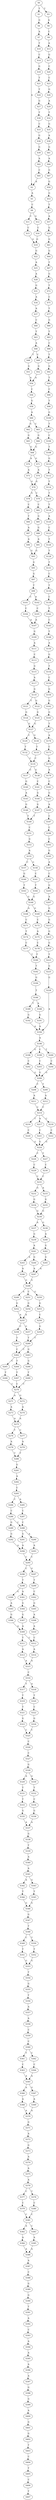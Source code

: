 strict digraph  {
	S0 -> S1 [ label = T ];
	S0 -> S2 [ label = A ];
	S0 -> S3 [ label = T ];
	S1 -> S4 [ label = G ];
	S2 -> S5 [ label = A ];
	S3 -> S6 [ label = A ];
	S4 -> S7 [ label = A ];
	S5 -> S8 [ label = C ];
	S6 -> S9 [ label = C ];
	S7 -> S10 [ label = T ];
	S8 -> S11 [ label = C ];
	S8 -> S12 [ label = G ];
	S9 -> S13 [ label = A ];
	S10 -> S14 [ label = C ];
	S11 -> S15 [ label = C ];
	S12 -> S16 [ label = C ];
	S13 -> S17 [ label = G ];
	S14 -> S18 [ label = G ];
	S15 -> S19 [ label = G ];
	S16 -> S19 [ label = G ];
	S17 -> S20 [ label = C ];
	S18 -> S21 [ label = T ];
	S19 -> S22 [ label = G ];
	S20 -> S23 [ label = C ];
	S21 -> S24 [ label = T ];
	S22 -> S25 [ label = A ];
	S23 -> S26 [ label = G ];
	S24 -> S27 [ label = G ];
	S25 -> S28 [ label = A ];
	S26 -> S29 [ label = A ];
	S27 -> S30 [ label = T ];
	S28 -> S31 [ label = G ];
	S29 -> S32 [ label = T ];
	S30 -> S33 [ label = C ];
	S31 -> S34 [ label = A ];
	S32 -> S35 [ label = G ];
	S33 -> S36 [ label = G ];
	S34 -> S37 [ label = A ];
	S35 -> S38 [ label = A ];
	S36 -> S39 [ label = G ];
	S37 -> S40 [ label = C ];
	S38 -> S41 [ label = G ];
	S39 -> S42 [ label = A ];
	S40 -> S43 [ label = T ];
	S41 -> S44 [ label = A ];
	S42 -> S45 [ label = C ];
	S43 -> S46 [ label = A ];
	S44 -> S47 [ label = G ];
	S45 -> S2 [ label = A ];
	S46 -> S48 [ label = T ];
	S46 -> S49 [ label = C ];
	S47 -> S50 [ label = G ];
	S48 -> S51 [ label = G ];
	S49 -> S52 [ label = G ];
	S50 -> S53 [ label = G ];
	S51 -> S54 [ label = A ];
	S52 -> S54 [ label = A ];
	S53 -> S55 [ label = T ];
	S54 -> S56 [ label = C ];
	S55 -> S57 [ label = A ];
	S56 -> S58 [ label = G ];
	S57 -> S59 [ label = G ];
	S58 -> S60 [ label = A ];
	S59 -> S61 [ label = G ];
	S60 -> S62 [ label = G ];
	S60 -> S63 [ label = C ];
	S61 -> S64 [ label = G ];
	S62 -> S65 [ label = G ];
	S63 -> S66 [ label = G ];
	S64 -> S67 [ label = T ];
	S65 -> S68 [ label = G ];
	S66 -> S68 [ label = G ];
	S67 -> S69 [ label = G ];
	S68 -> S70 [ label = A ];
	S68 -> S71 [ label = G ];
	S69 -> S72 [ label = T ];
	S70 -> S73 [ label = A ];
	S71 -> S74 [ label = A ];
	S72 -> S75 [ label = C ];
	S73 -> S76 [ label = G ];
	S74 -> S76 [ label = G ];
	S75 -> S77 [ label = T ];
	S76 -> S78 [ label = G ];
	S76 -> S79 [ label = C ];
	S77 -> S80 [ label = G ];
	S78 -> S81 [ label = C ];
	S79 -> S82 [ label = C ];
	S80 -> S83 [ label = T ];
	S81 -> S84 [ label = T ];
	S82 -> S85 [ label = G ];
	S83 -> S86 [ label = C ];
	S84 -> S87 [ label = A ];
	S85 -> S88 [ label = G ];
	S86 -> S89 [ label = T ];
	S87 -> S90 [ label = A ];
	S88 -> S91 [ label = A ];
	S89 -> S92 [ label = G ];
	S90 -> S93 [ label = G ];
	S91 -> S93 [ label = G ];
	S92 -> S94 [ label = T ];
	S93 -> S95 [ label = G ];
	S94 -> S96 [ label = C ];
	S95 -> S97 [ label = G ];
	S96 -> S98 [ label = T ];
	S97 -> S99 [ label = T ];
	S98 -> S100 [ label = G ];
	S99 -> S101 [ label = C ];
	S99 -> S102 [ label = A ];
	S100 -> S103 [ label = T ];
	S101 -> S104 [ label = C ];
	S102 -> S105 [ label = C ];
	S103 -> S106 [ label = C ];
	S104 -> S107 [ label = A ];
	S105 -> S107 [ label = A ];
	S106 -> S108 [ label = T ];
	S107 -> S109 [ label = G ];
	S108 -> S110 [ label = G ];
	S109 -> S111 [ label = A ];
	S110 -> S112 [ label = T ];
	S111 -> S113 [ label = C ];
	S112 -> S114 [ label = T ];
	S113 -> S115 [ label = G ];
	S114 -> S116 [ label = T ];
	S115 -> S117 [ label = A ];
	S116 -> S118 [ label = T ];
	S117 -> S119 [ label = G ];
	S118 -> S120 [ label = A ];
	S119 -> S121 [ label = T ];
	S119 -> S122 [ label = G ];
	S120 -> S123 [ label = C ];
	S121 -> S124 [ label = G ];
	S122 -> S125 [ label = G ];
	S123 -> S126 [ label = T ];
	S124 -> S127 [ label = G ];
	S125 -> S127 [ label = G ];
	S126 -> S128 [ label = T ];
	S127 -> S129 [ label = C ];
	S127 -> S130 [ label = G ];
	S128 -> S131 [ label = T ];
	S129 -> S132 [ label = T ];
	S130 -> S133 [ label = T ];
	S131 -> S134 [ label = C ];
	S132 -> S135 [ label = C ];
	S133 -> S135 [ label = C ];
	S134 -> S136 [ label = T ];
	S135 -> S137 [ label = C ];
	S135 -> S138 [ label = G ];
	S136 -> S139 [ label = C ];
	S137 -> S140 [ label = G ];
	S138 -> S141 [ label = C ];
	S139 -> S142 [ label = T ];
	S140 -> S143 [ label = A ];
	S141 -> S144 [ label = G ];
	S142 -> S145 [ label = C ];
	S143 -> S146 [ label = G ];
	S144 -> S147 [ label = G ];
	S145 -> S148 [ label = T ];
	S146 -> S149 [ label = T ];
	S147 -> S149 [ label = T ];
	S148 -> S150 [ label = A ];
	S149 -> S151 [ label = C ];
	S150 -> S152 [ label = G ];
	S151 -> S153 [ label = G ];
	S152 -> S154 [ label = T ];
	S153 -> S155 [ label = A ];
	S154 -> S156 [ label = C ];
	S155 -> S157 [ label = C ];
	S155 -> S158 [ label = G ];
	S156 -> S159 [ label = G ];
	S157 -> S160 [ label = G ];
	S158 -> S161 [ label = C ];
	S159 -> S162 [ label = G ];
	S160 -> S163 [ label = T ];
	S161 -> S164 [ label = T ];
	S162 -> S165 [ label = G ];
	S163 -> S166 [ label = G ];
	S164 -> S166 [ label = G ];
	S165 -> S167 [ label = T ];
	S166 -> S168 [ label = A ];
	S166 -> S169 [ label = G ];
	S167 -> S170 [ label = A ];
	S168 -> S171 [ label = C ];
	S169 -> S172 [ label = C ];
	S170 -> S173 [ label = C ];
	S171 -> S174 [ label = T ];
	S172 -> S175 [ label = A ];
	S173 -> S176 [ label = G ];
	S174 -> S177 [ label = C ];
	S175 -> S178 [ label = C ];
	S176 -> S179 [ label = A ];
	S177 -> S180 [ label = T ];
	S178 -> S180 [ label = T ];
	S179 -> S181 [ label = C ];
	S180 -> S182 [ label = T ];
	S181 -> S183 [ label = G ];
	S182 -> S184 [ label = G ];
	S183 -> S185 [ label = A ];
	S184 -> S186 [ label = T ];
	S185 -> S187 [ label = C ];
	S186 -> S188 [ label = A ];
	S186 -> S189 [ label = T ];
	S187 -> S190 [ label = C ];
	S188 -> S191 [ label = G ];
	S189 -> S192 [ label = G ];
	S190 -> S193 [ label = C ];
	S191 -> S194 [ label = A ];
	S192 -> S194 [ label = A ];
	S193 -> S195 [ label = G ];
	S194 -> S196 [ label = A ];
	S195 -> S197 [ label = A ];
	S196 -> S198 [ label = G ];
	S196 -> S199 [ label = C ];
	S196 -> S200 [ label = T ];
	S197 -> S201 [ label = C ];
	S198 -> S202 [ label = C ];
	S199 -> S203 [ label = C ];
	S200 -> S204 [ label = C ];
	S201 -> S205 [ label = G ];
	S202 -> S206 [ label = G ];
	S203 -> S206 [ label = G ];
	S204 -> S206 [ label = G ];
	S205 -> S207 [ label = A ];
	S206 -> S208 [ label = C ];
	S206 -> S209 [ label = T ];
	S207 -> S210 [ label = G ];
	S208 -> S211 [ label = A ];
	S209 -> S212 [ label = A ];
	S210 -> S213 [ label = G ];
	S211 -> S214 [ label = C ];
	S212 -> S214 [ label = C ];
	S213 -> S215 [ label = G ];
	S214 -> S216 [ label = T ];
	S214 -> S217 [ label = A ];
	S214 -> S218 [ label = C ];
	S215 -> S219 [ label = G ];
	S216 -> S220 [ label = C ];
	S217 -> S221 [ label = C ];
	S218 -> S222 [ label = C ];
	S219 -> S223 [ label = T ];
	S220 -> S224 [ label = G ];
	S221 -> S224 [ label = G ];
	S222 -> S224 [ label = G ];
	S223 -> S225 [ label = G ];
	S224 -> S226 [ label = C ];
	S224 -> S227 [ label = T ];
	S225 -> S228 [ label = G ];
	S226 -> S229 [ label = C ];
	S227 -> S230 [ label = C ];
	S228 -> S194 [ label = A ];
	S229 -> S231 [ label = C ];
	S230 -> S231 [ label = C ];
	S231 -> S232 [ label = G ];
	S231 -> S233 [ label = A ];
	S232 -> S234 [ label = G ];
	S233 -> S235 [ label = G ];
	S234 -> S236 [ label = G ];
	S235 -> S236 [ label = G ];
	S236 -> S237 [ label = A ];
	S236 -> S238 [ label = G ];
	S237 -> S239 [ label = G ];
	S238 -> S240 [ label = A ];
	S239 -> S241 [ label = A ];
	S240 -> S242 [ label = G ];
	S241 -> S243 [ label = A ];
	S241 -> S244 [ label = G ];
	S242 -> S245 [ label = G ];
	S243 -> S246 [ label = A ];
	S244 -> S247 [ label = A ];
	S245 -> S247 [ label = A ];
	S246 -> S248 [ label = G ];
	S247 -> S248 [ label = G ];
	S248 -> S249 [ label = A ];
	S248 -> S250 [ label = G ];
	S248 -> S251 [ label = C ];
	S249 -> S252 [ label = G ];
	S250 -> S253 [ label = G ];
	S251 -> S254 [ label = G ];
	S252 -> S255 [ label = A ];
	S253 -> S256 [ label = C ];
	S254 -> S255 [ label = A ];
	S255 -> S257 [ label = G ];
	S255 -> S258 [ label = C ];
	S256 -> S259 [ label = G ];
	S257 -> S260 [ label = T ];
	S258 -> S261 [ label = T ];
	S259 -> S260 [ label = T ];
	S260 -> S262 [ label = C ];
	S260 -> S263 [ label = G ];
	S261 -> S262 [ label = C ];
	S262 -> S264 [ label = T ];
	S262 -> S265 [ label = C ];
	S263 -> S266 [ label = G ];
	S264 -> S267 [ label = T ];
	S265 -> S268 [ label = T ];
	S266 -> S269 [ label = T ];
	S267 -> S270 [ label = C ];
	S268 -> S270 [ label = C ];
	S269 -> S270 [ label = C ];
	S270 -> S271 [ label = A ];
	S270 -> S272 [ label = G ];
	S271 -> S273 [ label = A ];
	S272 -> S274 [ label = A ];
	S273 -> S275 [ label = A ];
	S274 -> S275 [ label = A ];
	S275 -> S276 [ label = T ];
	S275 -> S277 [ label = C ];
	S276 -> S278 [ label = A ];
	S277 -> S279 [ label = A ];
	S278 -> S280 [ label = T ];
	S279 -> S280 [ label = T ];
	S280 -> S281 [ label = G ];
	S281 -> S282 [ label = A ];
	S282 -> S283 [ label = C ];
	S283 -> S284 [ label = C ];
	S283 -> S285 [ label = A ];
	S284 -> S286 [ label = C ];
	S285 -> S287 [ label = C ];
	S286 -> S288 [ label = C ];
	S286 -> S289 [ label = G ];
	S287 -> S288 [ label = C ];
	S288 -> S290 [ label = A ];
	S288 -> S291 [ label = G ];
	S289 -> S292 [ label = G ];
	S290 -> S293 [ label = A ];
	S291 -> S294 [ label = A ];
	S292 -> S294 [ label = A ];
	S293 -> S295 [ label = C ];
	S294 -> S295 [ label = C ];
	S295 -> S296 [ label = C ];
	S295 -> S297 [ label = G ];
	S296 -> S298 [ label = T ];
	S297 -> S299 [ label = T ];
	S298 -> S300 [ label = G ];
	S298 -> S301 [ label = A ];
	S299 -> S302 [ label = C ];
	S300 -> S303 [ label = A ];
	S301 -> S304 [ label = G ];
	S302 -> S305 [ label = G ];
	S303 -> S306 [ label = G ];
	S304 -> S307 [ label = G ];
	S305 -> S308 [ label = A ];
	S306 -> S309 [ label = A ];
	S307 -> S309 [ label = A ];
	S308 -> S310 [ label = A ];
	S309 -> S311 [ label = T ];
	S309 -> S312 [ label = C ];
	S310 -> S312 [ label = C ];
	S311 -> S313 [ label = A ];
	S312 -> S314 [ label = A ];
	S313 -> S315 [ label = A ];
	S314 -> S315 [ label = A ];
	S315 -> S316 [ label = C ];
	S316 -> S317 [ label = T ];
	S316 -> S318 [ label = A ];
	S317 -> S319 [ label = T ];
	S318 -> S320 [ label = T ];
	S319 -> S321 [ label = T ];
	S320 -> S322 [ label = C ];
	S321 -> S323 [ label = G ];
	S322 -> S324 [ label = G ];
	S323 -> S325 [ label = C ];
	S324 -> S325 [ label = C ];
	S325 -> S326 [ label = C ];
	S326 -> S327 [ label = C ];
	S327 -> S328 [ label = G ];
	S328 -> S329 [ label = A ];
	S328 -> S330 [ label = G ];
	S329 -> S331 [ label = T ];
	S330 -> S332 [ label = T ];
	S331 -> S333 [ label = T ];
	S332 -> S334 [ label = C ];
	S333 -> S335 [ label = G ];
	S334 -> S336 [ label = G ];
	S335 -> S337 [ label = A ];
	S336 -> S337 [ label = A ];
	S337 -> S338 [ label = G ];
	S338 -> S339 [ label = T ];
	S339 -> S340 [ label = A ];
	S340 -> S341 [ label = A ];
	S341 -> S342 [ label = A ];
	S341 -> S343 [ label = G ];
	S342 -> S344 [ label = T ];
	S343 -> S345 [ label = T ];
	S344 -> S346 [ label = G ];
	S345 -> S346 [ label = G ];
	S346 -> S347 [ label = G ];
	S347 -> S348 [ label = T ];
	S348 -> S349 [ label = C ];
	S348 -> S350 [ label = T ];
	S349 -> S351 [ label = T ];
	S350 -> S352 [ label = T ];
	S351 -> S353 [ label = G ];
	S352 -> S353 [ label = G ];
	S353 -> S354 [ label = T ];
	S354 -> S355 [ label = G ];
	S355 -> S356 [ label = T ];
	S356 -> S357 [ label = A ];
	S357 -> S358 [ label = A ];
	S358 -> S359 [ label = C ];
	S359 -> S360 [ label = C ];
	S360 -> S361 [ label = T ];
	S360 -> S362 [ label = C ];
	S361 -> S363 [ label = C ];
	S362 -> S364 [ label = C ];
	S363 -> S365 [ label = A ];
	S364 -> S365 [ label = A ];
	S365 -> S366 [ label = A ];
	S365 -> S367 [ label = G ];
	S366 -> S368 [ label = A ];
	S367 -> S369 [ label = A ];
	S368 -> S370 [ label = A ];
	S369 -> S370 [ label = A ];
	S370 -> S371 [ label = G ];
	S371 -> S372 [ label = A ];
	S372 -> S373 [ label = G ];
	S373 -> S374 [ label = A ];
	S374 -> S375 [ label = A ];
	S375 -> S376 [ label = A ];
	S376 -> S377 [ label = C ];
	S376 -> S378 [ label = T ];
	S377 -> S379 [ label = C ];
	S378 -> S380 [ label = C ];
	S379 -> S381 [ label = C ];
	S380 -> S381 [ label = C ];
	S381 -> S382 [ label = A ];
	S381 -> S383 [ label = C ];
	S382 -> S384 [ label = A ];
	S383 -> S385 [ label = A ];
	S384 -> S386 [ label = A ];
	S385 -> S386 [ label = A ];
	S386 -> S387 [ label = A ];
	S387 -> S388 [ label = C ];
	S388 -> S389 [ label = G ];
	S389 -> S390 [ label = G ];
	S390 -> S391 [ label = T ];
	S391 -> S392 [ label = A ];
	S392 -> S393 [ label = C ];
	S393 -> S394 [ label = A ];
	S394 -> S395 [ label = A ];
	S395 -> S396 [ label = A ];
	S396 -> S397 [ label = A ];
	S397 -> S398 [ label = G ];
	S398 -> S399 [ label = G ];
	S399 -> S400 [ label = A ];
	S400 -> S401 [ label = G ];
	S401 -> S402 [ label = G ];
	S402 -> S403 [ label = T ];
	S403 -> S404 [ label = C ];
	S404 -> S405 [ label = T ];
	S405 -> S406 [ label = C ];
	S406 -> S407 [ label = T ];
}
